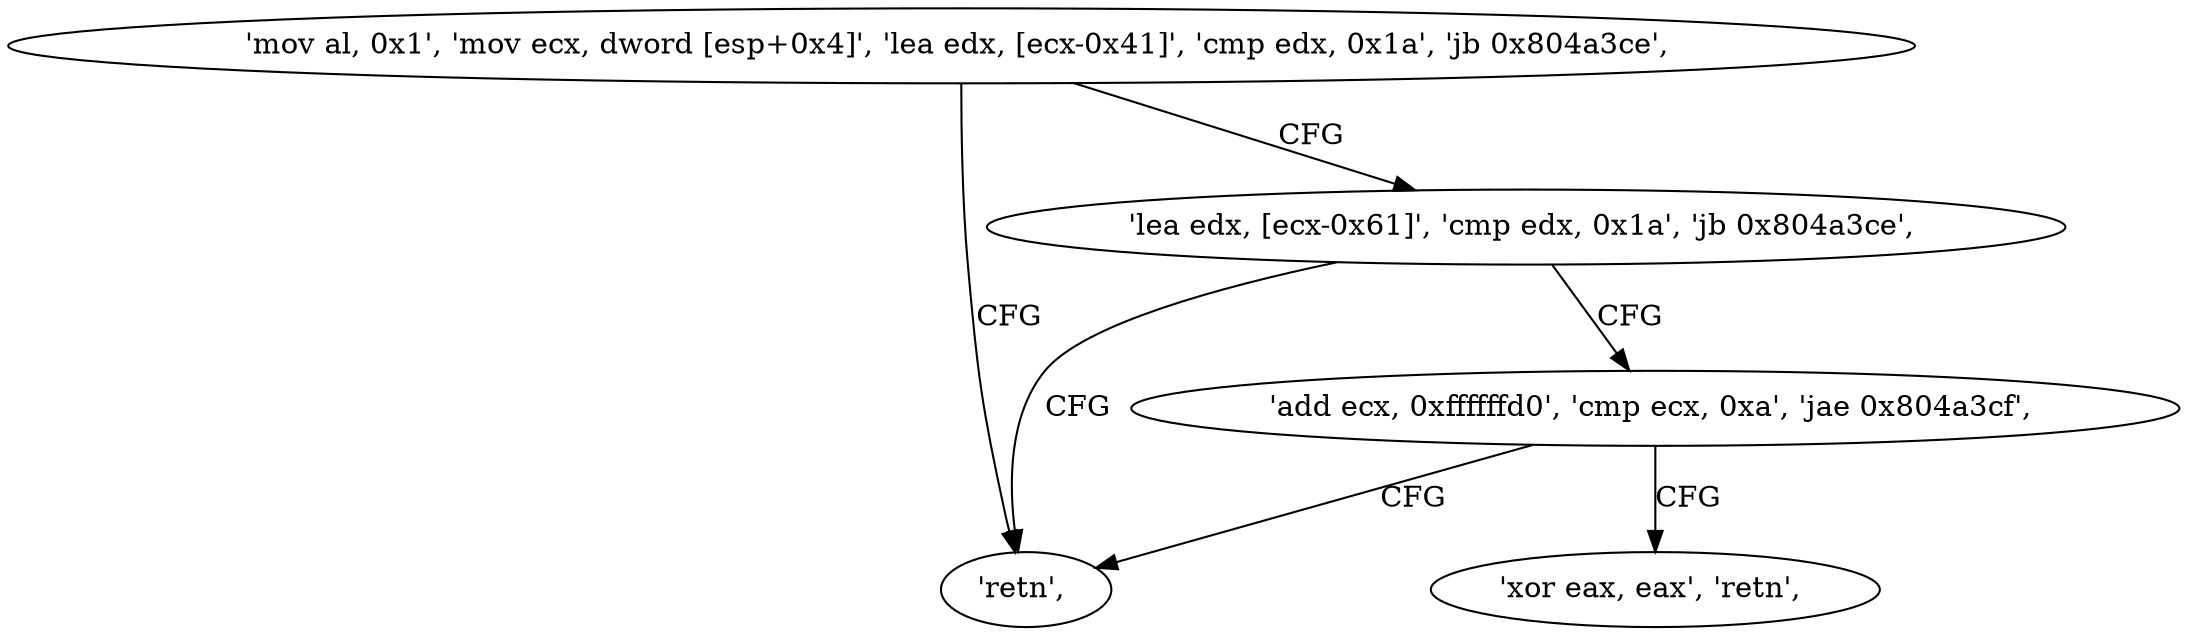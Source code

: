 digraph "func" {
"134521776" [label = "'mov al, 0x1', 'mov ecx, dword [esp+0x4]', 'lea edx, [ecx-0x41]', 'cmp edx, 0x1a', 'jb 0x804a3ce', " ]
"134521806" [label = "'retn', " ]
"134521790" [label = "'lea edx, [ecx-0x61]', 'cmp edx, 0x1a', 'jb 0x804a3ce', " ]
"134521798" [label = "'add ecx, 0xffffffd0', 'cmp ecx, 0xa', 'jae 0x804a3cf', " ]
"134521807" [label = "'xor eax, eax', 'retn', " ]
"134521776" -> "134521806" [ label = "CFG" ]
"134521776" -> "134521790" [ label = "CFG" ]
"134521790" -> "134521806" [ label = "CFG" ]
"134521790" -> "134521798" [ label = "CFG" ]
"134521798" -> "134521807" [ label = "CFG" ]
"134521798" -> "134521806" [ label = "CFG" ]
}
